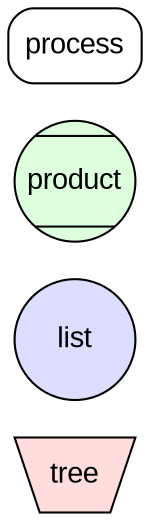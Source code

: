 digraph d {
	node [fontname = "Arial"];
	edge [fontname = "Arial", fontsize=11,color="#999999", penwidth=2, weight=1];

	rankdir=LR
	subgraph nest {
		node [shape=invtrapezium, style=filled, fillcolor="#FFDDDD", fixedsize=true, width=0.8]
		tree
		}		
	subgraph list {
		node [shape=circle, style=filled, fillcolor="#DDDDFF", fixedsize=true, width=0.8]
		list
		}
	subgraph product {
		node [shape=Mcircle, style=filled, fillcolor="#DDFFDD", fixedsize=true, width=0.8]
		product
		}

	subgraph process {
		node [shape=box, style=rounded]
		process
	}
}
